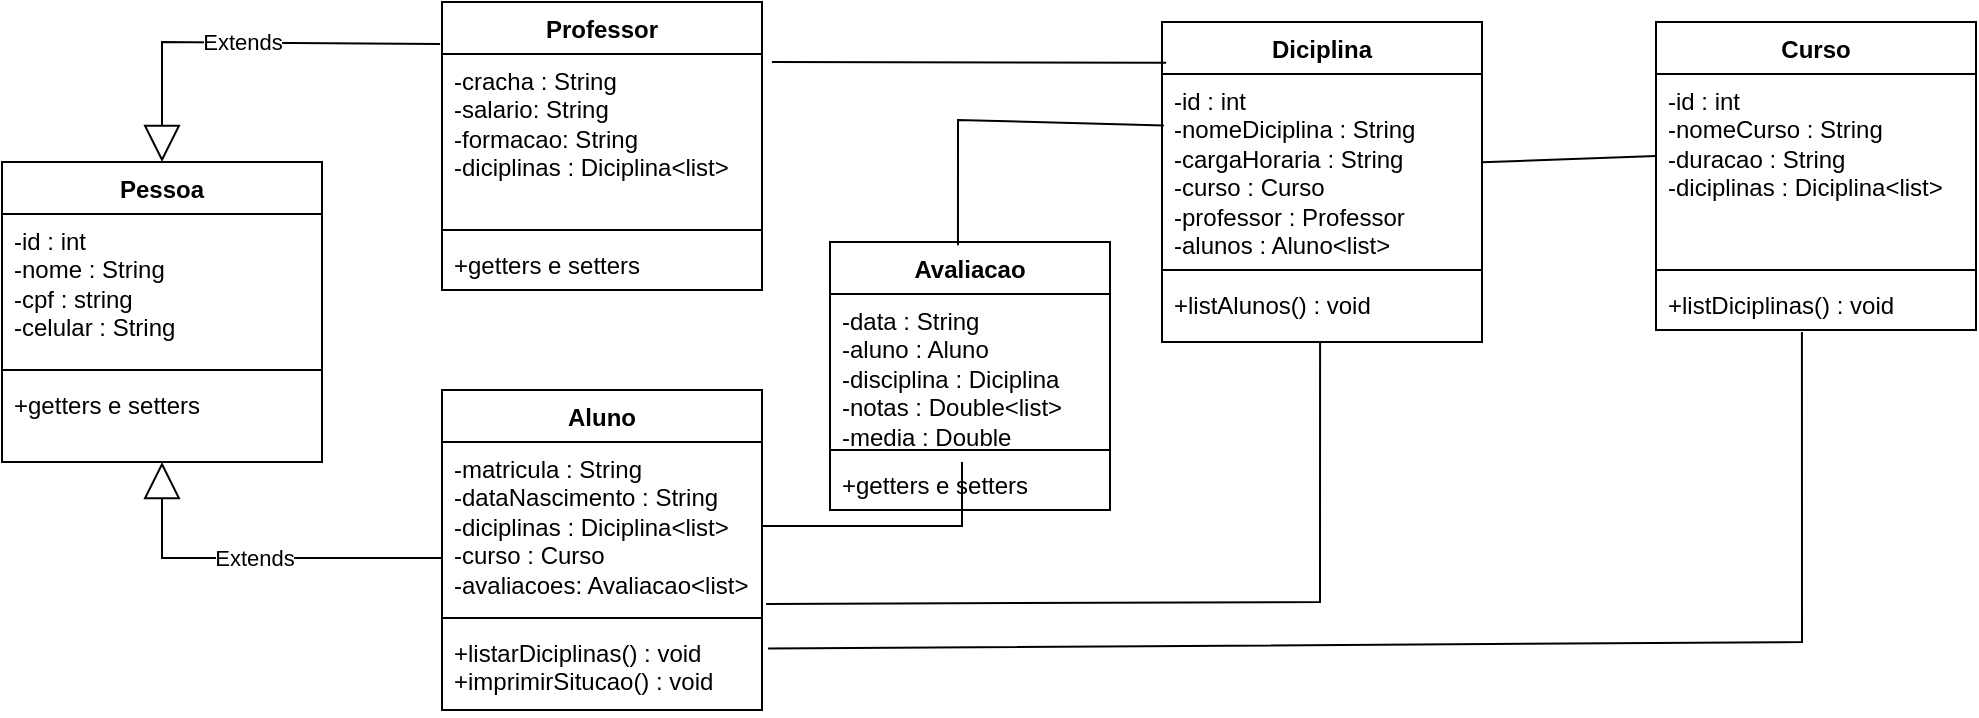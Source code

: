 <mxfile version="22.1.4" type="device">
  <diagram name="Página-1" id="zCGefU12EM6cvfsBnx0r">
    <mxGraphModel dx="832" dy="439" grid="1" gridSize="10" guides="1" tooltips="1" connect="1" arrows="1" fold="1" page="1" pageScale="1" pageWidth="827" pageHeight="1169" math="0" shadow="0">
      <root>
        <mxCell id="0" />
        <mxCell id="1" parent="0" />
        <mxCell id="m6sPQiKcb1H333obdDww-5" value="Professor" style="swimlane;fontStyle=1;align=center;verticalAlign=top;childLayout=stackLayout;horizontal=1;startSize=26;horizontalStack=0;resizeParent=1;resizeParentMax=0;resizeLast=0;collapsible=1;marginBottom=0;whiteSpace=wrap;html=1;" parent="1" vertex="1">
          <mxGeometry x="220" y="20" width="160" height="144" as="geometry" />
        </mxCell>
        <mxCell id="m6sPQiKcb1H333obdDww-6" value="-cracha : String&lt;br&gt;-salario: String&lt;br&gt;-formacao: String&lt;br&gt;-diciplinas : Diciplina&amp;lt;list&amp;gt;" style="text;strokeColor=none;fillColor=none;align=left;verticalAlign=top;spacingLeft=4;spacingRight=4;overflow=hidden;rotatable=0;points=[[0,0.5],[1,0.5]];portConstraint=eastwest;whiteSpace=wrap;html=1;" parent="m6sPQiKcb1H333obdDww-5" vertex="1">
          <mxGeometry y="26" width="160" height="84" as="geometry" />
        </mxCell>
        <mxCell id="m6sPQiKcb1H333obdDww-7" value="" style="line;strokeWidth=1;fillColor=none;align=left;verticalAlign=middle;spacingTop=-1;spacingLeft=3;spacingRight=3;rotatable=0;labelPosition=right;points=[];portConstraint=eastwest;strokeColor=inherit;" parent="m6sPQiKcb1H333obdDww-5" vertex="1">
          <mxGeometry y="110" width="160" height="8" as="geometry" />
        </mxCell>
        <mxCell id="m6sPQiKcb1H333obdDww-8" value="+getters e setters" style="text;strokeColor=none;fillColor=none;align=left;verticalAlign=top;spacingLeft=4;spacingRight=4;overflow=hidden;rotatable=0;points=[[0,0.5],[1,0.5]];portConstraint=eastwest;whiteSpace=wrap;html=1;" parent="m6sPQiKcb1H333obdDww-5" vertex="1">
          <mxGeometry y="118" width="160" height="26" as="geometry" />
        </mxCell>
        <mxCell id="m6sPQiKcb1H333obdDww-9" value="Curso" style="swimlane;fontStyle=1;align=center;verticalAlign=top;childLayout=stackLayout;horizontal=1;startSize=26;horizontalStack=0;resizeParent=1;resizeParentMax=0;resizeLast=0;collapsible=1;marginBottom=0;whiteSpace=wrap;html=1;" parent="1" vertex="1">
          <mxGeometry x="827" y="30" width="160" height="154" as="geometry" />
        </mxCell>
        <mxCell id="m6sPQiKcb1H333obdDww-10" value="-id : int&lt;br&gt;-nomeCurso : String&lt;br&gt;-duracao : String&lt;br&gt;-diciplinas : Diciplina&amp;lt;list&amp;gt;" style="text;strokeColor=none;fillColor=none;align=left;verticalAlign=top;spacingLeft=4;spacingRight=4;overflow=hidden;rotatable=0;points=[[0,0.5],[1,0.5]];portConstraint=eastwest;whiteSpace=wrap;html=1;" parent="m6sPQiKcb1H333obdDww-9" vertex="1">
          <mxGeometry y="26" width="160" height="94" as="geometry" />
        </mxCell>
        <mxCell id="m6sPQiKcb1H333obdDww-11" value="" style="line;strokeWidth=1;fillColor=none;align=left;verticalAlign=middle;spacingTop=-1;spacingLeft=3;spacingRight=3;rotatable=0;labelPosition=right;points=[];portConstraint=eastwest;strokeColor=inherit;" parent="m6sPQiKcb1H333obdDww-9" vertex="1">
          <mxGeometry y="120" width="160" height="8" as="geometry" />
        </mxCell>
        <mxCell id="m6sPQiKcb1H333obdDww-12" value="+listDiciplinas() : void" style="text;strokeColor=none;fillColor=none;align=left;verticalAlign=top;spacingLeft=4;spacingRight=4;overflow=hidden;rotatable=0;points=[[0,0.5],[1,0.5]];portConstraint=eastwest;whiteSpace=wrap;html=1;" parent="m6sPQiKcb1H333obdDww-9" vertex="1">
          <mxGeometry y="128" width="160" height="26" as="geometry" />
        </mxCell>
        <mxCell id="m6sPQiKcb1H333obdDww-13" value="Diciplina" style="swimlane;fontStyle=1;align=center;verticalAlign=top;childLayout=stackLayout;horizontal=1;startSize=26;horizontalStack=0;resizeParent=1;resizeParentMax=0;resizeLast=0;collapsible=1;marginBottom=0;whiteSpace=wrap;html=1;" parent="1" vertex="1">
          <mxGeometry x="580" y="30" width="160" height="160" as="geometry" />
        </mxCell>
        <mxCell id="m6sPQiKcb1H333obdDww-14" value="-id : int&lt;br&gt;-nomeDiciplina : String&lt;br&gt;-cargaHoraria : String&lt;br&gt;-curso : Curso&lt;br&gt;-professor : Professor&lt;br&gt;-alunos : Aluno&amp;lt;list&amp;gt;" style="text;strokeColor=none;fillColor=none;align=left;verticalAlign=top;spacingLeft=4;spacingRight=4;overflow=hidden;rotatable=0;points=[[0,0.5],[1,0.5]];portConstraint=eastwest;whiteSpace=wrap;html=1;" parent="m6sPQiKcb1H333obdDww-13" vertex="1">
          <mxGeometry y="26" width="160" height="94" as="geometry" />
        </mxCell>
        <mxCell id="m6sPQiKcb1H333obdDww-15" value="" style="line;strokeWidth=1;fillColor=none;align=left;verticalAlign=middle;spacingTop=-1;spacingLeft=3;spacingRight=3;rotatable=0;labelPosition=right;points=[];portConstraint=eastwest;strokeColor=inherit;" parent="m6sPQiKcb1H333obdDww-13" vertex="1">
          <mxGeometry y="120" width="160" height="8" as="geometry" />
        </mxCell>
        <mxCell id="m6sPQiKcb1H333obdDww-16" value="+listAlunos() : void" style="text;strokeColor=none;fillColor=none;align=left;verticalAlign=top;spacingLeft=4;spacingRight=4;overflow=hidden;rotatable=0;points=[[0,0.5],[1,0.5]];portConstraint=eastwest;whiteSpace=wrap;html=1;" parent="m6sPQiKcb1H333obdDww-13" vertex="1">
          <mxGeometry y="128" width="160" height="32" as="geometry" />
        </mxCell>
        <mxCell id="m6sPQiKcb1H333obdDww-17" value="Pessoa" style="swimlane;fontStyle=1;align=center;verticalAlign=top;childLayout=stackLayout;horizontal=1;startSize=26;horizontalStack=0;resizeParent=1;resizeParentMax=0;resizeLast=0;collapsible=1;marginBottom=0;whiteSpace=wrap;html=1;" parent="1" vertex="1">
          <mxGeometry y="100" width="160" height="150" as="geometry" />
        </mxCell>
        <mxCell id="m6sPQiKcb1H333obdDww-18" value="-id : int&lt;br&gt;-nome : String&lt;br&gt;-cpf : string&lt;br&gt;-celular : String" style="text;strokeColor=none;fillColor=none;align=left;verticalAlign=top;spacingLeft=4;spacingRight=4;overflow=hidden;rotatable=0;points=[[0,0.5],[1,0.5]];portConstraint=eastwest;whiteSpace=wrap;html=1;" parent="m6sPQiKcb1H333obdDww-17" vertex="1">
          <mxGeometry y="26" width="160" height="74" as="geometry" />
        </mxCell>
        <mxCell id="m6sPQiKcb1H333obdDww-19" value="" style="line;strokeWidth=1;fillColor=none;align=left;verticalAlign=middle;spacingTop=-1;spacingLeft=3;spacingRight=3;rotatable=0;labelPosition=right;points=[];portConstraint=eastwest;strokeColor=inherit;" parent="m6sPQiKcb1H333obdDww-17" vertex="1">
          <mxGeometry y="100" width="160" height="8" as="geometry" />
        </mxCell>
        <mxCell id="m6sPQiKcb1H333obdDww-20" value="+getters e setters" style="text;strokeColor=none;fillColor=none;align=left;verticalAlign=top;spacingLeft=4;spacingRight=4;overflow=hidden;rotatable=0;points=[[0,0.5],[1,0.5]];portConstraint=eastwest;whiteSpace=wrap;html=1;" parent="m6sPQiKcb1H333obdDww-17" vertex="1">
          <mxGeometry y="108" width="160" height="42" as="geometry" />
        </mxCell>
        <mxCell id="m6sPQiKcb1H333obdDww-34" style="edgeStyle=orthogonalEdgeStyle;rounded=0;orthogonalLoop=1;jettySize=auto;html=1;entryX=0.019;entryY=0.415;entryDx=0;entryDy=0;entryPerimeter=0;strokeColor=none;" parent="1" target="m6sPQiKcb1H333obdDww-10" edge="1">
          <mxGeometry relative="1" as="geometry">
            <mxPoint x="730" y="230" as="sourcePoint" />
          </mxGeometry>
        </mxCell>
        <mxCell id="m6sPQiKcb1H333obdDww-1" value="Aluno&lt;br&gt;" style="swimlane;fontStyle=1;align=center;verticalAlign=top;childLayout=stackLayout;horizontal=1;startSize=26;horizontalStack=0;resizeParent=1;resizeParentMax=0;resizeLast=0;collapsible=1;marginBottom=0;whiteSpace=wrap;html=1;" parent="1" vertex="1">
          <mxGeometry x="220" y="214" width="160" height="160" as="geometry" />
        </mxCell>
        <mxCell id="m6sPQiKcb1H333obdDww-2" value="-matricula : String&lt;br&gt;-dataNascimento : String&lt;br&gt;-diciplinas : Diciplina&amp;lt;list&amp;gt;&lt;br&gt;-curso : Curso&lt;br&gt;-avaliacoes: Avaliacao&amp;lt;list&amp;gt;" style="text;strokeColor=none;fillColor=none;align=left;verticalAlign=top;spacingLeft=4;spacingRight=4;overflow=hidden;rotatable=0;points=[[0,0.5],[1,0.5]];portConstraint=eastwest;whiteSpace=wrap;html=1;" parent="m6sPQiKcb1H333obdDww-1" vertex="1">
          <mxGeometry y="26" width="160" height="84" as="geometry" />
        </mxCell>
        <mxCell id="m6sPQiKcb1H333obdDww-3" value="" style="line;strokeWidth=1;fillColor=none;align=left;verticalAlign=middle;spacingTop=-1;spacingLeft=3;spacingRight=3;rotatable=0;labelPosition=right;points=[];portConstraint=eastwest;strokeColor=inherit;" parent="m6sPQiKcb1H333obdDww-1" vertex="1">
          <mxGeometry y="110" width="160" height="8" as="geometry" />
        </mxCell>
        <mxCell id="m6sPQiKcb1H333obdDww-4" value="+listarDiciplinas() : void&lt;br&gt;+imprimirSitucao() : void" style="text;strokeColor=none;fillColor=none;align=left;verticalAlign=top;spacingLeft=4;spacingRight=4;overflow=hidden;rotatable=0;points=[[0,0.5],[1,0.5]];portConstraint=eastwest;whiteSpace=wrap;html=1;" parent="m6sPQiKcb1H333obdDww-1" vertex="1">
          <mxGeometry y="118" width="160" height="42" as="geometry" />
        </mxCell>
        <mxCell id="g8qHsfXrDLt-TynxU7Pi-5" value="" style="endArrow=none;html=1;rounded=0;exitX=1.031;exitY=0.048;exitDx=0;exitDy=0;exitPerimeter=0;entryX=0.013;entryY=0.127;entryDx=0;entryDy=0;entryPerimeter=0;" parent="1" source="m6sPQiKcb1H333obdDww-6" target="m6sPQiKcb1H333obdDww-13" edge="1">
          <mxGeometry width="50" height="50" relative="1" as="geometry">
            <mxPoint x="380" y="30.032" as="sourcePoint" />
            <mxPoint x="510" y="31" as="targetPoint" />
            <Array as="points" />
          </mxGeometry>
        </mxCell>
        <mxCell id="g8qHsfXrDLt-TynxU7Pi-6" value="Extends" style="endArrow=block;endSize=16;endFill=0;html=1;rounded=0;exitX=-0.006;exitY=0.146;exitDx=0;exitDy=0;exitPerimeter=0;" parent="1" source="m6sPQiKcb1H333obdDww-5" target="m6sPQiKcb1H333obdDww-17" edge="1">
          <mxGeometry width="160" relative="1" as="geometry">
            <mxPoint x="350" y="230" as="sourcePoint" />
            <mxPoint x="330" y="180" as="targetPoint" />
            <Array as="points">
              <mxPoint x="80" y="40" />
            </Array>
          </mxGeometry>
        </mxCell>
        <mxCell id="g8qHsfXrDLt-TynxU7Pi-7" value="Extends" style="endArrow=block;endSize=16;endFill=0;html=1;rounded=0;exitX=0;exitY=0.69;exitDx=0;exitDy=0;exitPerimeter=0;" parent="1" source="m6sPQiKcb1H333obdDww-2" target="m6sPQiKcb1H333obdDww-20" edge="1">
          <mxGeometry width="160" relative="1" as="geometry">
            <mxPoint x="210" y="300" as="sourcePoint" />
            <mxPoint x="210" y="320" as="targetPoint" />
            <Array as="points">
              <mxPoint x="80" y="298" />
            </Array>
          </mxGeometry>
        </mxCell>
        <mxCell id="g8qHsfXrDLt-TynxU7Pi-8" value="" style="endArrow=none;html=1;rounded=0;entryX=0.494;entryY=1;entryDx=0;entryDy=0;entryPerimeter=0;exitX=1.013;exitY=0.964;exitDx=0;exitDy=0;exitPerimeter=0;" parent="1" source="m6sPQiKcb1H333obdDww-2" target="m6sPQiKcb1H333obdDww-16" edge="1">
          <mxGeometry width="50" height="50" relative="1" as="geometry">
            <mxPoint x="410" y="260" as="sourcePoint" />
            <mxPoint x="460" y="210" as="targetPoint" />
            <Array as="points">
              <mxPoint x="659" y="320" />
            </Array>
          </mxGeometry>
        </mxCell>
        <mxCell id="g8qHsfXrDLt-TynxU7Pi-9" value="" style="endArrow=none;html=1;rounded=0;entryX=0;entryY=0.436;entryDx=0;entryDy=0;entryPerimeter=0;" parent="1" source="m6sPQiKcb1H333obdDww-14" target="m6sPQiKcb1H333obdDww-10" edge="1">
          <mxGeometry width="50" height="50" relative="1" as="geometry">
            <mxPoint x="610" y="350" as="sourcePoint" />
            <mxPoint x="820" y="100" as="targetPoint" />
          </mxGeometry>
        </mxCell>
        <mxCell id="g8qHsfXrDLt-TynxU7Pi-10" value="" style="endArrow=none;html=1;rounded=0;entryX=0.456;entryY=1.038;entryDx=0;entryDy=0;entryPerimeter=0;exitX=1.019;exitY=0.269;exitDx=0;exitDy=0;exitPerimeter=0;" parent="1" source="m6sPQiKcb1H333obdDww-4" target="m6sPQiKcb1H333obdDww-12" edge="1">
          <mxGeometry width="50" height="50" relative="1" as="geometry">
            <mxPoint x="650" y="370" as="sourcePoint" />
            <mxPoint x="700" y="320" as="targetPoint" />
            <Array as="points">
              <mxPoint x="900" y="340" />
            </Array>
          </mxGeometry>
        </mxCell>
        <mxCell id="vlY7dDOnmXOi3v9jqdnW-1" value="&lt;font style=&quot;vertical-align: inherit;&quot;&gt;&lt;font style=&quot;vertical-align: inherit;&quot;&gt;Avaliacao&lt;/font&gt;&lt;/font&gt;" style="swimlane;fontStyle=1;align=center;verticalAlign=top;childLayout=stackLayout;horizontal=1;startSize=26;horizontalStack=0;resizeParent=1;resizeParentMax=0;resizeLast=0;collapsible=1;marginBottom=0;whiteSpace=wrap;html=1;" parent="1" vertex="1">
          <mxGeometry x="414" y="140" width="140" height="134" as="geometry" />
        </mxCell>
        <mxCell id="vlY7dDOnmXOi3v9jqdnW-2" value="&lt;font style=&quot;vertical-align: inherit;&quot;&gt;&lt;font style=&quot;vertical-align: inherit;&quot;&gt;&lt;font style=&quot;vertical-align: inherit;&quot;&gt;&lt;font style=&quot;vertical-align: inherit;&quot;&gt;-data : String&lt;br&gt;-aluno : Aluno&lt;br&gt;-disciplina : Diciplina&lt;br&gt;-notas : Double&amp;lt;list&amp;gt;&lt;br&gt;-media : Double&lt;br&gt;&lt;/font&gt;&lt;/font&gt;&lt;/font&gt;&lt;/font&gt;" style="text;strokeColor=none;fillColor=none;align=left;verticalAlign=top;spacingLeft=4;spacingRight=4;overflow=hidden;rotatable=0;points=[[0,0.5],[1,0.5]];portConstraint=eastwest;whiteSpace=wrap;html=1;" parent="vlY7dDOnmXOi3v9jqdnW-1" vertex="1">
          <mxGeometry y="26" width="140" height="74" as="geometry" />
        </mxCell>
        <mxCell id="vlY7dDOnmXOi3v9jqdnW-3" value="" style="line;strokeWidth=1;fillColor=none;align=left;verticalAlign=middle;spacingTop=-1;spacingLeft=3;spacingRight=3;rotatable=0;labelPosition=right;points=[];portConstraint=eastwest;strokeColor=inherit;" parent="vlY7dDOnmXOi3v9jqdnW-1" vertex="1">
          <mxGeometry y="100" width="140" height="8" as="geometry" />
        </mxCell>
        <mxCell id="vlY7dDOnmXOi3v9jqdnW-4" value="+getters e setters" style="text;strokeColor=none;fillColor=none;align=left;verticalAlign=top;spacingLeft=4;spacingRight=4;overflow=hidden;rotatable=0;points=[[0,0.5],[1,0.5]];portConstraint=eastwest;whiteSpace=wrap;html=1;" parent="vlY7dDOnmXOi3v9jqdnW-1" vertex="1">
          <mxGeometry y="108" width="140" height="26" as="geometry" />
        </mxCell>
        <mxCell id="vlY7dDOnmXOi3v9jqdnW-5" value="" style="endArrow=none;html=1;rounded=0;exitX=1;exitY=0.5;exitDx=0;exitDy=0;" parent="1" source="m6sPQiKcb1H333obdDww-2" edge="1">
          <mxGeometry width="50" height="50" relative="1" as="geometry">
            <mxPoint x="414" y="280" as="sourcePoint" />
            <mxPoint x="480" y="250" as="targetPoint" />
            <Array as="points">
              <mxPoint x="480" y="282" />
            </Array>
          </mxGeometry>
        </mxCell>
        <mxCell id="vlY7dDOnmXOi3v9jqdnW-6" value="" style="endArrow=none;html=1;rounded=0;entryX=0.006;entryY=0.274;entryDx=0;entryDy=0;entryPerimeter=0;exitX=0.457;exitY=0.012;exitDx=0;exitDy=0;exitPerimeter=0;" parent="1" source="vlY7dDOnmXOi3v9jqdnW-1" target="m6sPQiKcb1H333obdDww-14" edge="1">
          <mxGeometry width="50" height="50" relative="1" as="geometry">
            <mxPoint x="450" y="117" as="sourcePoint" />
            <mxPoint x="500" y="67" as="targetPoint" />
            <Array as="points">
              <mxPoint x="478" y="79" />
            </Array>
          </mxGeometry>
        </mxCell>
      </root>
    </mxGraphModel>
  </diagram>
</mxfile>
